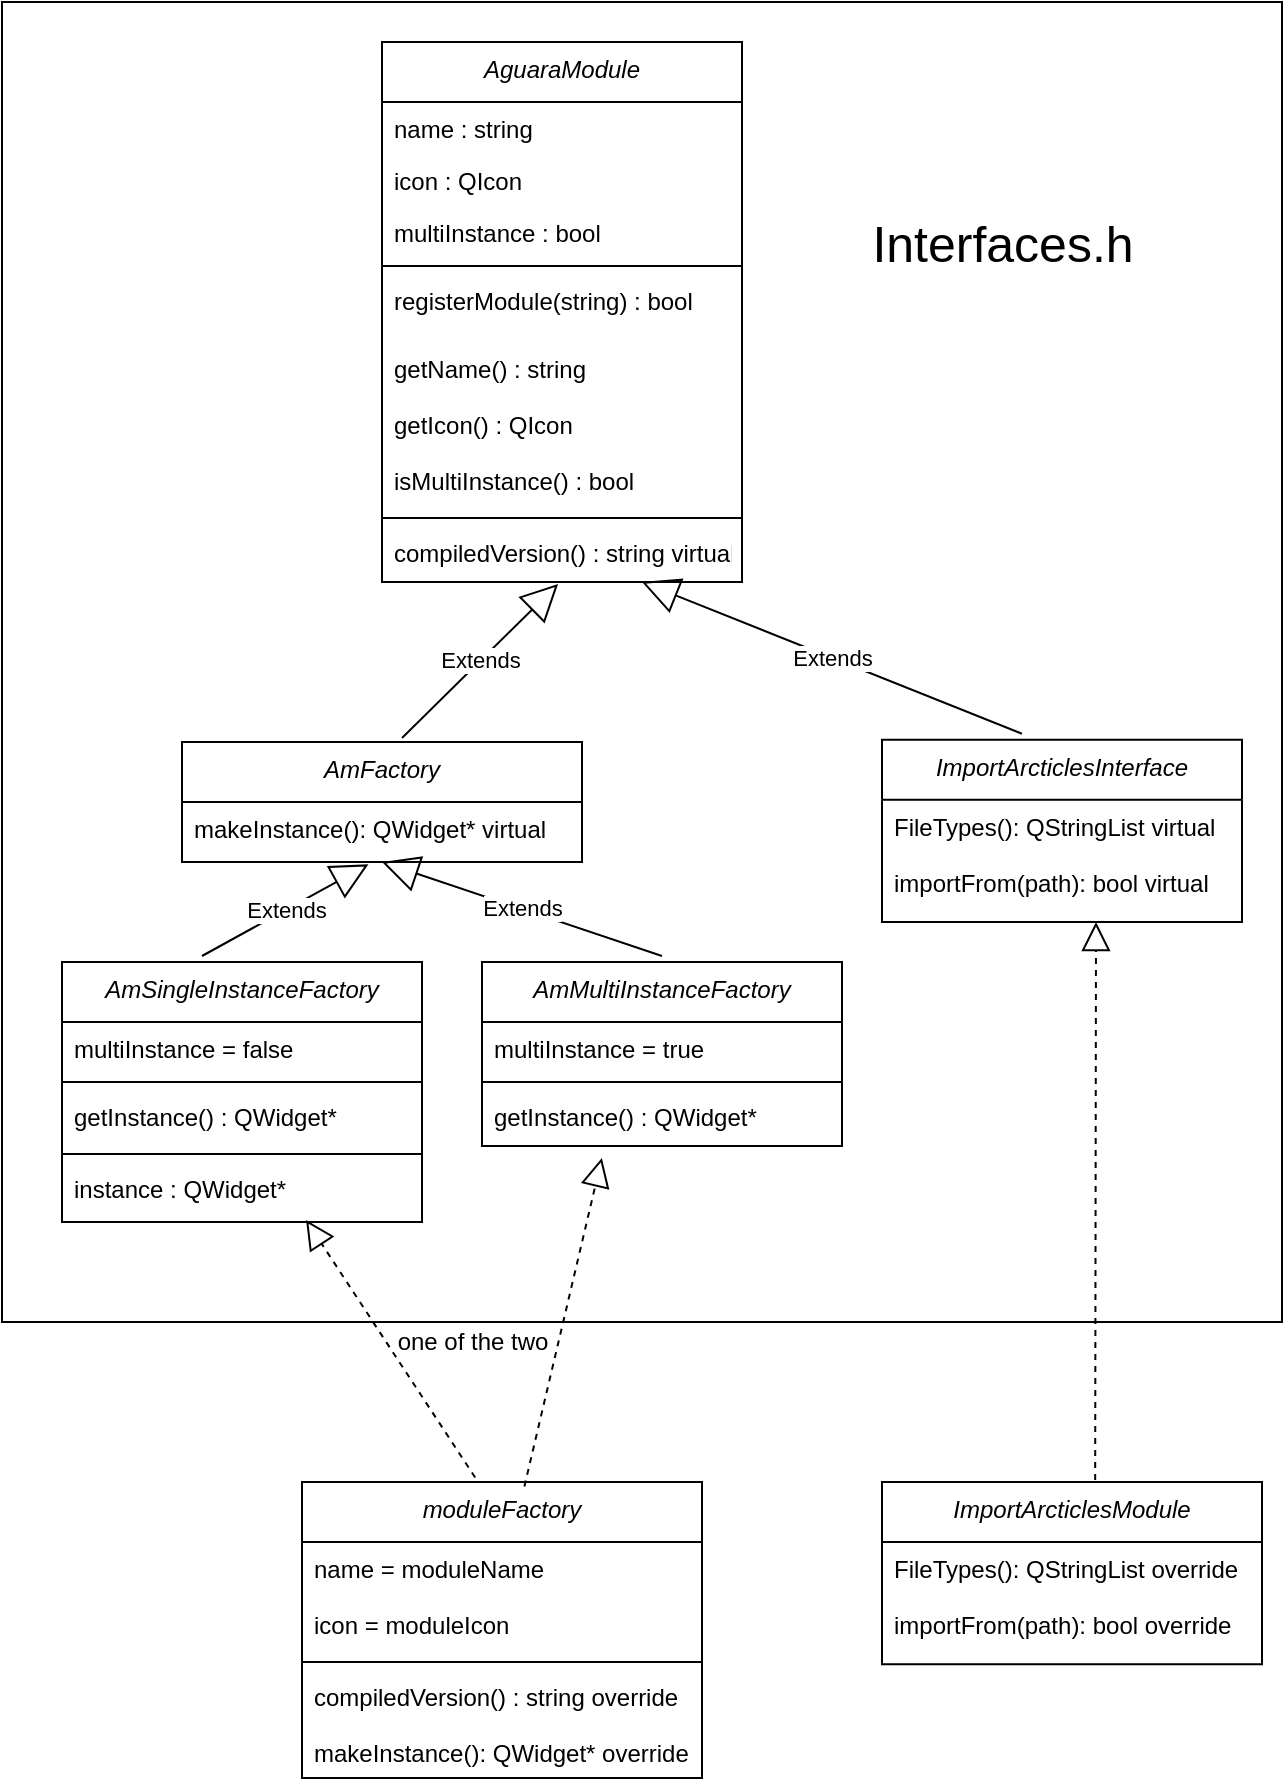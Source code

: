 <mxfile version="14.6.13" type="device"><diagram id="C5RBs43oDa-KdzZeNtuy" name="Page-1"><mxGraphModel dx="1447" dy="850" grid="1" gridSize="10" guides="1" tooltips="1" connect="1" arrows="1" fold="1" page="1" pageScale="1" pageWidth="827" pageHeight="1169" math="0" shadow="0"><root><mxCell id="WIyWlLk6GJQsqaUBKTNV-0"/><mxCell id="WIyWlLk6GJQsqaUBKTNV-1" parent="WIyWlLk6GJQsqaUBKTNV-0"/><mxCell id="cYVWkbXFQg5vpWGSOeMf-84" value="" style="rounded=0;whiteSpace=wrap;html=1;" vertex="1" parent="WIyWlLk6GJQsqaUBKTNV-1"><mxGeometry x="100" y="20" width="640" height="660" as="geometry"/></mxCell><mxCell id="zkfFHV4jXpPFQw0GAbJ--0" value="AguaraModule" style="swimlane;fontStyle=2;align=center;verticalAlign=top;childLayout=stackLayout;horizontal=1;startSize=30;horizontalStack=0;resizeParent=1;resizeLast=0;collapsible=1;marginBottom=0;rounded=0;shadow=0;strokeWidth=1;" parent="WIyWlLk6GJQsqaUBKTNV-1" vertex="1"><mxGeometry x="290" y="40" width="180" height="270" as="geometry"><mxRectangle x="290" y="40" width="160" height="26" as="alternateBounds"/></mxGeometry></mxCell><mxCell id="zkfFHV4jXpPFQw0GAbJ--1" value="name : string" style="text;align=left;verticalAlign=top;spacingLeft=4;spacingRight=4;overflow=hidden;rotatable=0;points=[[0,0.5],[1,0.5]];portConstraint=eastwest;" parent="zkfFHV4jXpPFQw0GAbJ--0" vertex="1"><mxGeometry y="30" width="180" height="26" as="geometry"/></mxCell><mxCell id="zkfFHV4jXpPFQw0GAbJ--2" value="icon : QIcon" style="text;align=left;verticalAlign=top;spacingLeft=4;spacingRight=4;overflow=hidden;rotatable=0;points=[[0,0.5],[1,0.5]];portConstraint=eastwest;rounded=0;shadow=0;html=0;" parent="zkfFHV4jXpPFQw0GAbJ--0" vertex="1"><mxGeometry y="56" width="180" height="26" as="geometry"/></mxCell><mxCell id="zkfFHV4jXpPFQw0GAbJ--3" value="multiInstance : bool" style="text;align=left;verticalAlign=top;spacingLeft=4;spacingRight=4;overflow=hidden;rotatable=0;points=[[0,0.5],[1,0.5]];portConstraint=eastwest;rounded=0;shadow=0;html=0;" parent="zkfFHV4jXpPFQw0GAbJ--0" vertex="1"><mxGeometry y="82" width="180" height="26" as="geometry"/></mxCell><mxCell id="zkfFHV4jXpPFQw0GAbJ--4" value="" style="line;html=1;strokeWidth=1;align=left;verticalAlign=middle;spacingTop=-1;spacingLeft=3;spacingRight=3;rotatable=0;labelPosition=right;points=[];portConstraint=eastwest;" parent="zkfFHV4jXpPFQw0GAbJ--0" vertex="1"><mxGeometry y="108" width="180" height="8" as="geometry"/></mxCell><mxCell id="zkfFHV4jXpPFQw0GAbJ--5" value="registerModule(string) : bool" style="text;align=left;verticalAlign=top;spacingLeft=4;spacingRight=4;overflow=hidden;rotatable=0;points=[[0,0.5],[1,0.5]];portConstraint=eastwest;" parent="zkfFHV4jXpPFQw0GAbJ--0" vertex="1"><mxGeometry y="116" width="180" height="34" as="geometry"/></mxCell><mxCell id="cYVWkbXFQg5vpWGSOeMf-7" value="getName() : string" style="text;align=left;verticalAlign=top;spacingLeft=4;spacingRight=4;overflow=hidden;rotatable=0;points=[[0,0.5],[1,0.5]];portConstraint=eastwest;" vertex="1" parent="zkfFHV4jXpPFQw0GAbJ--0"><mxGeometry y="150" width="180" height="28" as="geometry"/></mxCell><mxCell id="cYVWkbXFQg5vpWGSOeMf-8" value="getIcon() : QIcon" style="text;align=left;verticalAlign=top;spacingLeft=4;spacingRight=4;overflow=hidden;rotatable=0;points=[[0,0.5],[1,0.5]];portConstraint=eastwest;" vertex="1" parent="zkfFHV4jXpPFQw0GAbJ--0"><mxGeometry y="178" width="180" height="28" as="geometry"/></mxCell><mxCell id="cYVWkbXFQg5vpWGSOeMf-9" value="isMultiInstance() : bool" style="text;align=left;verticalAlign=top;spacingLeft=4;spacingRight=4;overflow=hidden;rotatable=0;points=[[0,0.5],[1,0.5]];portConstraint=eastwest;" vertex="1" parent="zkfFHV4jXpPFQw0GAbJ--0"><mxGeometry y="206" width="180" height="28" as="geometry"/></mxCell><mxCell id="cYVWkbXFQg5vpWGSOeMf-12" value="" style="line;html=1;strokeWidth=1;align=left;verticalAlign=middle;spacingTop=-1;spacingLeft=3;spacingRight=3;rotatable=0;labelPosition=right;points=[];portConstraint=eastwest;" vertex="1" parent="zkfFHV4jXpPFQw0GAbJ--0"><mxGeometry y="234" width="180" height="8" as="geometry"/></mxCell><mxCell id="cYVWkbXFQg5vpWGSOeMf-10" value="compiledVersion() : string virtual" style="text;align=left;verticalAlign=top;spacingLeft=4;spacingRight=4;overflow=hidden;rotatable=0;points=[[0,0.5],[1,0.5]];portConstraint=eastwest;" vertex="1" parent="zkfFHV4jXpPFQw0GAbJ--0"><mxGeometry y="242" width="180" height="28" as="geometry"/></mxCell><mxCell id="cYVWkbXFQg5vpWGSOeMf-13" value="AmFactory" style="swimlane;fontStyle=2;align=center;verticalAlign=top;childLayout=stackLayout;horizontal=1;startSize=30;horizontalStack=0;resizeParent=1;resizeLast=0;collapsible=1;marginBottom=0;rounded=0;shadow=0;strokeWidth=1;" vertex="1" parent="WIyWlLk6GJQsqaUBKTNV-1"><mxGeometry x="190" y="390" width="200" height="60" as="geometry"><mxRectangle x="290" y="40" width="160" height="26" as="alternateBounds"/></mxGeometry></mxCell><mxCell id="cYVWkbXFQg5vpWGSOeMf-14" value="makeInstance(): QWidget* virtual" style="text;align=left;verticalAlign=top;spacingLeft=4;spacingRight=4;overflow=hidden;rotatable=0;points=[[0,0.5],[1,0.5]];portConstraint=eastwest;" vertex="1" parent="cYVWkbXFQg5vpWGSOeMf-13"><mxGeometry y="30" width="200" height="26" as="geometry"/></mxCell><mxCell id="cYVWkbXFQg5vpWGSOeMf-25" value="Extends" style="endArrow=block;endSize=16;endFill=0;html=1;entryX=0.489;entryY=1.036;entryDx=0;entryDy=0;entryPerimeter=0;" edge="1" parent="WIyWlLk6GJQsqaUBKTNV-1" target="cYVWkbXFQg5vpWGSOeMf-10"><mxGeometry width="160" relative="1" as="geometry"><mxPoint x="300" y="388" as="sourcePoint"/><mxPoint x="460" y="400" as="targetPoint"/></mxGeometry></mxCell><mxCell id="cYVWkbXFQg5vpWGSOeMf-38" value="AmSingleInstanceFactory" style="swimlane;fontStyle=2;align=center;verticalAlign=top;childLayout=stackLayout;horizontal=1;startSize=30;horizontalStack=0;resizeParent=1;resizeLast=0;collapsible=1;marginBottom=0;rounded=0;shadow=0;strokeWidth=1;" vertex="1" parent="WIyWlLk6GJQsqaUBKTNV-1"><mxGeometry x="130" y="500" width="180" height="130" as="geometry"><mxRectangle x="290" y="40" width="160" height="26" as="alternateBounds"/></mxGeometry></mxCell><mxCell id="cYVWkbXFQg5vpWGSOeMf-41" value="multiInstance = false" style="text;align=left;verticalAlign=top;spacingLeft=4;spacingRight=4;overflow=hidden;rotatable=0;points=[[0,0.5],[1,0.5]];portConstraint=eastwest;rounded=0;shadow=0;html=0;" vertex="1" parent="cYVWkbXFQg5vpWGSOeMf-38"><mxGeometry y="30" width="180" height="26" as="geometry"/></mxCell><mxCell id="cYVWkbXFQg5vpWGSOeMf-42" value="" style="line;html=1;strokeWidth=1;align=left;verticalAlign=middle;spacingTop=-1;spacingLeft=3;spacingRight=3;rotatable=0;labelPosition=right;points=[];portConstraint=eastwest;" vertex="1" parent="cYVWkbXFQg5vpWGSOeMf-38"><mxGeometry y="56" width="180" height="8" as="geometry"/></mxCell><mxCell id="cYVWkbXFQg5vpWGSOeMf-46" value="getInstance() : QWidget*" style="text;align=left;verticalAlign=top;spacingLeft=4;spacingRight=4;overflow=hidden;rotatable=0;points=[[0,0.5],[1,0.5]];portConstraint=eastwest;" vertex="1" parent="cYVWkbXFQg5vpWGSOeMf-38"><mxGeometry y="64" width="180" height="28" as="geometry"/></mxCell><mxCell id="cYVWkbXFQg5vpWGSOeMf-47" value="" style="line;html=1;strokeWidth=1;align=left;verticalAlign=middle;spacingTop=-1;spacingLeft=3;spacingRight=3;rotatable=0;labelPosition=right;points=[];portConstraint=eastwest;" vertex="1" parent="cYVWkbXFQg5vpWGSOeMf-38"><mxGeometry y="92" width="180" height="8" as="geometry"/></mxCell><mxCell id="cYVWkbXFQg5vpWGSOeMf-48" value="instance : QWidget*" style="text;align=left;verticalAlign=top;spacingLeft=4;spacingRight=4;overflow=hidden;rotatable=0;points=[[0,0.5],[1,0.5]];portConstraint=eastwest;" vertex="1" parent="cYVWkbXFQg5vpWGSOeMf-38"><mxGeometry y="100" width="180" height="28" as="geometry"/></mxCell><mxCell id="cYVWkbXFQg5vpWGSOeMf-49" value="Extends" style="endArrow=block;endSize=16;endFill=0;html=1;entryX=0.466;entryY=1.198;entryDx=0;entryDy=0;entryPerimeter=0;" edge="1" parent="WIyWlLk6GJQsqaUBKTNV-1" target="cYVWkbXFQg5vpWGSOeMf-14"><mxGeometry width="160" relative="1" as="geometry"><mxPoint x="200" y="497" as="sourcePoint"/><mxPoint x="290" y="450" as="targetPoint"/></mxGeometry></mxCell><mxCell id="cYVWkbXFQg5vpWGSOeMf-50" value="AmMultiInstanceFactory" style="swimlane;fontStyle=2;align=center;verticalAlign=top;childLayout=stackLayout;horizontal=1;startSize=30;horizontalStack=0;resizeParent=1;resizeLast=0;collapsible=1;marginBottom=0;rounded=0;shadow=0;strokeWidth=1;" vertex="1" parent="WIyWlLk6GJQsqaUBKTNV-1"><mxGeometry x="340" y="500" width="180" height="92" as="geometry"><mxRectangle x="290" y="40" width="160" height="26" as="alternateBounds"/></mxGeometry></mxCell><mxCell id="cYVWkbXFQg5vpWGSOeMf-51" value="multiInstance = true" style="text;align=left;verticalAlign=top;spacingLeft=4;spacingRight=4;overflow=hidden;rotatable=0;points=[[0,0.5],[1,0.5]];portConstraint=eastwest;rounded=0;shadow=0;html=0;" vertex="1" parent="cYVWkbXFQg5vpWGSOeMf-50"><mxGeometry y="30" width="180" height="26" as="geometry"/></mxCell><mxCell id="cYVWkbXFQg5vpWGSOeMf-52" value="" style="line;html=1;strokeWidth=1;align=left;verticalAlign=middle;spacingTop=-1;spacingLeft=3;spacingRight=3;rotatable=0;labelPosition=right;points=[];portConstraint=eastwest;" vertex="1" parent="cYVWkbXFQg5vpWGSOeMf-50"><mxGeometry y="56" width="180" height="8" as="geometry"/></mxCell><mxCell id="cYVWkbXFQg5vpWGSOeMf-53" value="getInstance() : QWidget*" style="text;align=left;verticalAlign=top;spacingLeft=4;spacingRight=4;overflow=hidden;rotatable=0;points=[[0,0.5],[1,0.5]];portConstraint=eastwest;" vertex="1" parent="cYVWkbXFQg5vpWGSOeMf-50"><mxGeometry y="64" width="180" height="28" as="geometry"/></mxCell><mxCell id="cYVWkbXFQg5vpWGSOeMf-56" value="Extends" style="endArrow=block;endSize=16;endFill=0;html=1;entryX=0.5;entryY=1;entryDx=0;entryDy=0;" edge="1" parent="WIyWlLk6GJQsqaUBKTNV-1" target="cYVWkbXFQg5vpWGSOeMf-13"><mxGeometry width="160" relative="1" as="geometry"><mxPoint x="430" y="497" as="sourcePoint"/><mxPoint x="430" y="450" as="targetPoint"/></mxGeometry></mxCell><mxCell id="cYVWkbXFQg5vpWGSOeMf-57" value="ImportArcticlesInterface" style="swimlane;fontStyle=2;align=center;verticalAlign=top;childLayout=stackLayout;horizontal=1;startSize=30;horizontalStack=0;resizeParent=1;resizeLast=0;collapsible=1;marginBottom=0;rounded=0;shadow=0;strokeWidth=1;" vertex="1" parent="WIyWlLk6GJQsqaUBKTNV-1"><mxGeometry x="540" y="388.85" width="180" height="91.15" as="geometry"><mxRectangle x="290" y="40" width="160" height="26" as="alternateBounds"/></mxGeometry></mxCell><mxCell id="cYVWkbXFQg5vpWGSOeMf-62" value="FileTypes(): QStringList virtual" style="text;align=left;verticalAlign=top;spacingLeft=4;spacingRight=4;overflow=hidden;rotatable=0;points=[[0,0.5],[1,0.5]];portConstraint=eastwest;" vertex="1" parent="cYVWkbXFQg5vpWGSOeMf-57"><mxGeometry y="30" width="180" height="28" as="geometry"/></mxCell><mxCell id="cYVWkbXFQg5vpWGSOeMf-64" value="importFrom(path): bool virtual" style="text;align=left;verticalAlign=top;spacingLeft=4;spacingRight=4;overflow=hidden;rotatable=0;points=[[0,0.5],[1,0.5]];portConstraint=eastwest;" vertex="1" parent="cYVWkbXFQg5vpWGSOeMf-57"><mxGeometry y="58" width="180" height="28" as="geometry"/></mxCell><mxCell id="cYVWkbXFQg5vpWGSOeMf-63" value="Extends" style="endArrow=block;endSize=16;endFill=0;html=1;" edge="1" parent="WIyWlLk6GJQsqaUBKTNV-1"><mxGeometry width="160" relative="1" as="geometry"><mxPoint x="610" y="385.85" as="sourcePoint"/><mxPoint x="420" y="310" as="targetPoint"/></mxGeometry></mxCell><mxCell id="cYVWkbXFQg5vpWGSOeMf-65" value="ImportArcticlesModule" style="swimlane;fontStyle=2;align=center;verticalAlign=top;childLayout=stackLayout;horizontal=1;startSize=30;horizontalStack=0;resizeParent=1;resizeLast=0;collapsible=1;marginBottom=0;rounded=0;shadow=0;strokeWidth=1;" vertex="1" parent="WIyWlLk6GJQsqaUBKTNV-1"><mxGeometry x="540" y="760" width="190" height="91.15" as="geometry"><mxRectangle x="290" y="40" width="160" height="26" as="alternateBounds"/></mxGeometry></mxCell><mxCell id="cYVWkbXFQg5vpWGSOeMf-66" value="FileTypes(): QStringList override" style="text;align=left;verticalAlign=top;spacingLeft=4;spacingRight=4;overflow=hidden;rotatable=0;points=[[0,0.5],[1,0.5]];portConstraint=eastwest;" vertex="1" parent="cYVWkbXFQg5vpWGSOeMf-65"><mxGeometry y="30" width="190" height="28" as="geometry"/></mxCell><mxCell id="cYVWkbXFQg5vpWGSOeMf-67" value="importFrom(path): bool override" style="text;align=left;verticalAlign=top;spacingLeft=4;spacingRight=4;overflow=hidden;rotatable=0;points=[[0,0.5],[1,0.5]];portConstraint=eastwest;" vertex="1" parent="cYVWkbXFQg5vpWGSOeMf-65"><mxGeometry y="58" width="190" height="28" as="geometry"/></mxCell><mxCell id="cYVWkbXFQg5vpWGSOeMf-69" value="" style="endArrow=block;dashed=1;endFill=0;endSize=12;html=1;exitX=0.561;exitY=-0.011;exitDx=0;exitDy=0;exitPerimeter=0;" edge="1" parent="WIyWlLk6GJQsqaUBKTNV-1" source="cYVWkbXFQg5vpWGSOeMf-65"><mxGeometry width="160" relative="1" as="geometry"><mxPoint x="640" y="550" as="sourcePoint"/><mxPoint x="647" y="480" as="targetPoint"/></mxGeometry></mxCell><mxCell id="cYVWkbXFQg5vpWGSOeMf-70" value="moduleFactory" style="swimlane;fontStyle=2;align=center;verticalAlign=top;childLayout=stackLayout;horizontal=1;startSize=30;horizontalStack=0;resizeParent=1;resizeLast=0;collapsible=1;marginBottom=0;rounded=0;shadow=0;strokeWidth=1;" vertex="1" parent="WIyWlLk6GJQsqaUBKTNV-1"><mxGeometry x="250" y="760" width="200" height="148" as="geometry"><mxRectangle x="290" y="40" width="160" height="26" as="alternateBounds"/></mxGeometry></mxCell><mxCell id="cYVWkbXFQg5vpWGSOeMf-82" value="name = moduleName" style="text;align=left;verticalAlign=top;spacingLeft=4;spacingRight=4;overflow=hidden;rotatable=0;points=[[0,0.5],[1,0.5]];portConstraint=eastwest;" vertex="1" parent="cYVWkbXFQg5vpWGSOeMf-70"><mxGeometry y="30" width="200" height="28" as="geometry"/></mxCell><mxCell id="cYVWkbXFQg5vpWGSOeMf-83" value="icon = moduleIcon" style="text;align=left;verticalAlign=top;spacingLeft=4;spacingRight=4;overflow=hidden;rotatable=0;points=[[0,0.5],[1,0.5]];portConstraint=eastwest;" vertex="1" parent="cYVWkbXFQg5vpWGSOeMf-70"><mxGeometry y="58" width="200" height="28" as="geometry"/></mxCell><mxCell id="cYVWkbXFQg5vpWGSOeMf-81" value="" style="line;html=1;strokeWidth=1;align=left;verticalAlign=middle;spacingTop=-1;spacingLeft=3;spacingRight=3;rotatable=0;labelPosition=right;points=[];portConstraint=eastwest;" vertex="1" parent="cYVWkbXFQg5vpWGSOeMf-70"><mxGeometry y="86" width="200" height="8" as="geometry"/></mxCell><mxCell id="cYVWkbXFQg5vpWGSOeMf-80" value="compiledVersion() : string override" style="text;align=left;verticalAlign=top;spacingLeft=4;spacingRight=4;overflow=hidden;rotatable=0;points=[[0,0.5],[1,0.5]];portConstraint=eastwest;" vertex="1" parent="cYVWkbXFQg5vpWGSOeMf-70"><mxGeometry y="94" width="200" height="28" as="geometry"/></mxCell><mxCell id="cYVWkbXFQg5vpWGSOeMf-79" value="makeInstance(): QWidget* override" style="text;align=left;verticalAlign=top;spacingLeft=4;spacingRight=4;overflow=hidden;rotatable=0;points=[[0,0.5],[1,0.5]];portConstraint=eastwest;" vertex="1" parent="cYVWkbXFQg5vpWGSOeMf-70"><mxGeometry y="122" width="200" height="26" as="geometry"/></mxCell><mxCell id="cYVWkbXFQg5vpWGSOeMf-76" value="" style="endArrow=block;dashed=1;endFill=0;endSize=12;html=1;exitX=0.433;exitY=-0.015;exitDx=0;exitDy=0;exitPerimeter=0;entryX=0.678;entryY=1.036;entryDx=0;entryDy=0;entryPerimeter=0;" edge="1" parent="WIyWlLk6GJQsqaUBKTNV-1" source="cYVWkbXFQg5vpWGSOeMf-70" target="cYVWkbXFQg5vpWGSOeMf-48"><mxGeometry width="160" relative="1" as="geometry"><mxPoint x="649.76" y="568.997" as="sourcePoint"/><mxPoint x="650" y="490" as="targetPoint"/></mxGeometry></mxCell><mxCell id="cYVWkbXFQg5vpWGSOeMf-77" value="" style="endArrow=block;dashed=1;endFill=0;endSize=12;html=1;exitX=0.556;exitY=0.015;exitDx=0;exitDy=0;exitPerimeter=0;entryX=0.333;entryY=1.214;entryDx=0;entryDy=0;entryPerimeter=0;" edge="1" parent="WIyWlLk6GJQsqaUBKTNV-1" source="cYVWkbXFQg5vpWGSOeMf-70" target="cYVWkbXFQg5vpWGSOeMf-53"><mxGeometry width="160" relative="1" as="geometry"><mxPoint x="337.94" y="718.05" as="sourcePoint"/><mxPoint x="262.04" y="639.008" as="targetPoint"/></mxGeometry></mxCell><mxCell id="cYVWkbXFQg5vpWGSOeMf-78" value="one of the two" style="text;html=1;align=center;verticalAlign=middle;resizable=0;points=[];autosize=1;strokeColor=none;" vertex="1" parent="WIyWlLk6GJQsqaUBKTNV-1"><mxGeometry x="290" y="680" width="90" height="20" as="geometry"/></mxCell><mxCell id="cYVWkbXFQg5vpWGSOeMf-85" value="&lt;font style=&quot;font-size: 25px&quot;&gt;Interfaces.h&lt;/font&gt;" style="text;html=1;align=center;verticalAlign=middle;resizable=0;points=[];autosize=1;strokeColor=none;spacing=8;" vertex="1" parent="WIyWlLk6GJQsqaUBKTNV-1"><mxGeometry x="520" y="120" width="160" height="40" as="geometry"/></mxCell></root></mxGraphModel></diagram></mxfile>